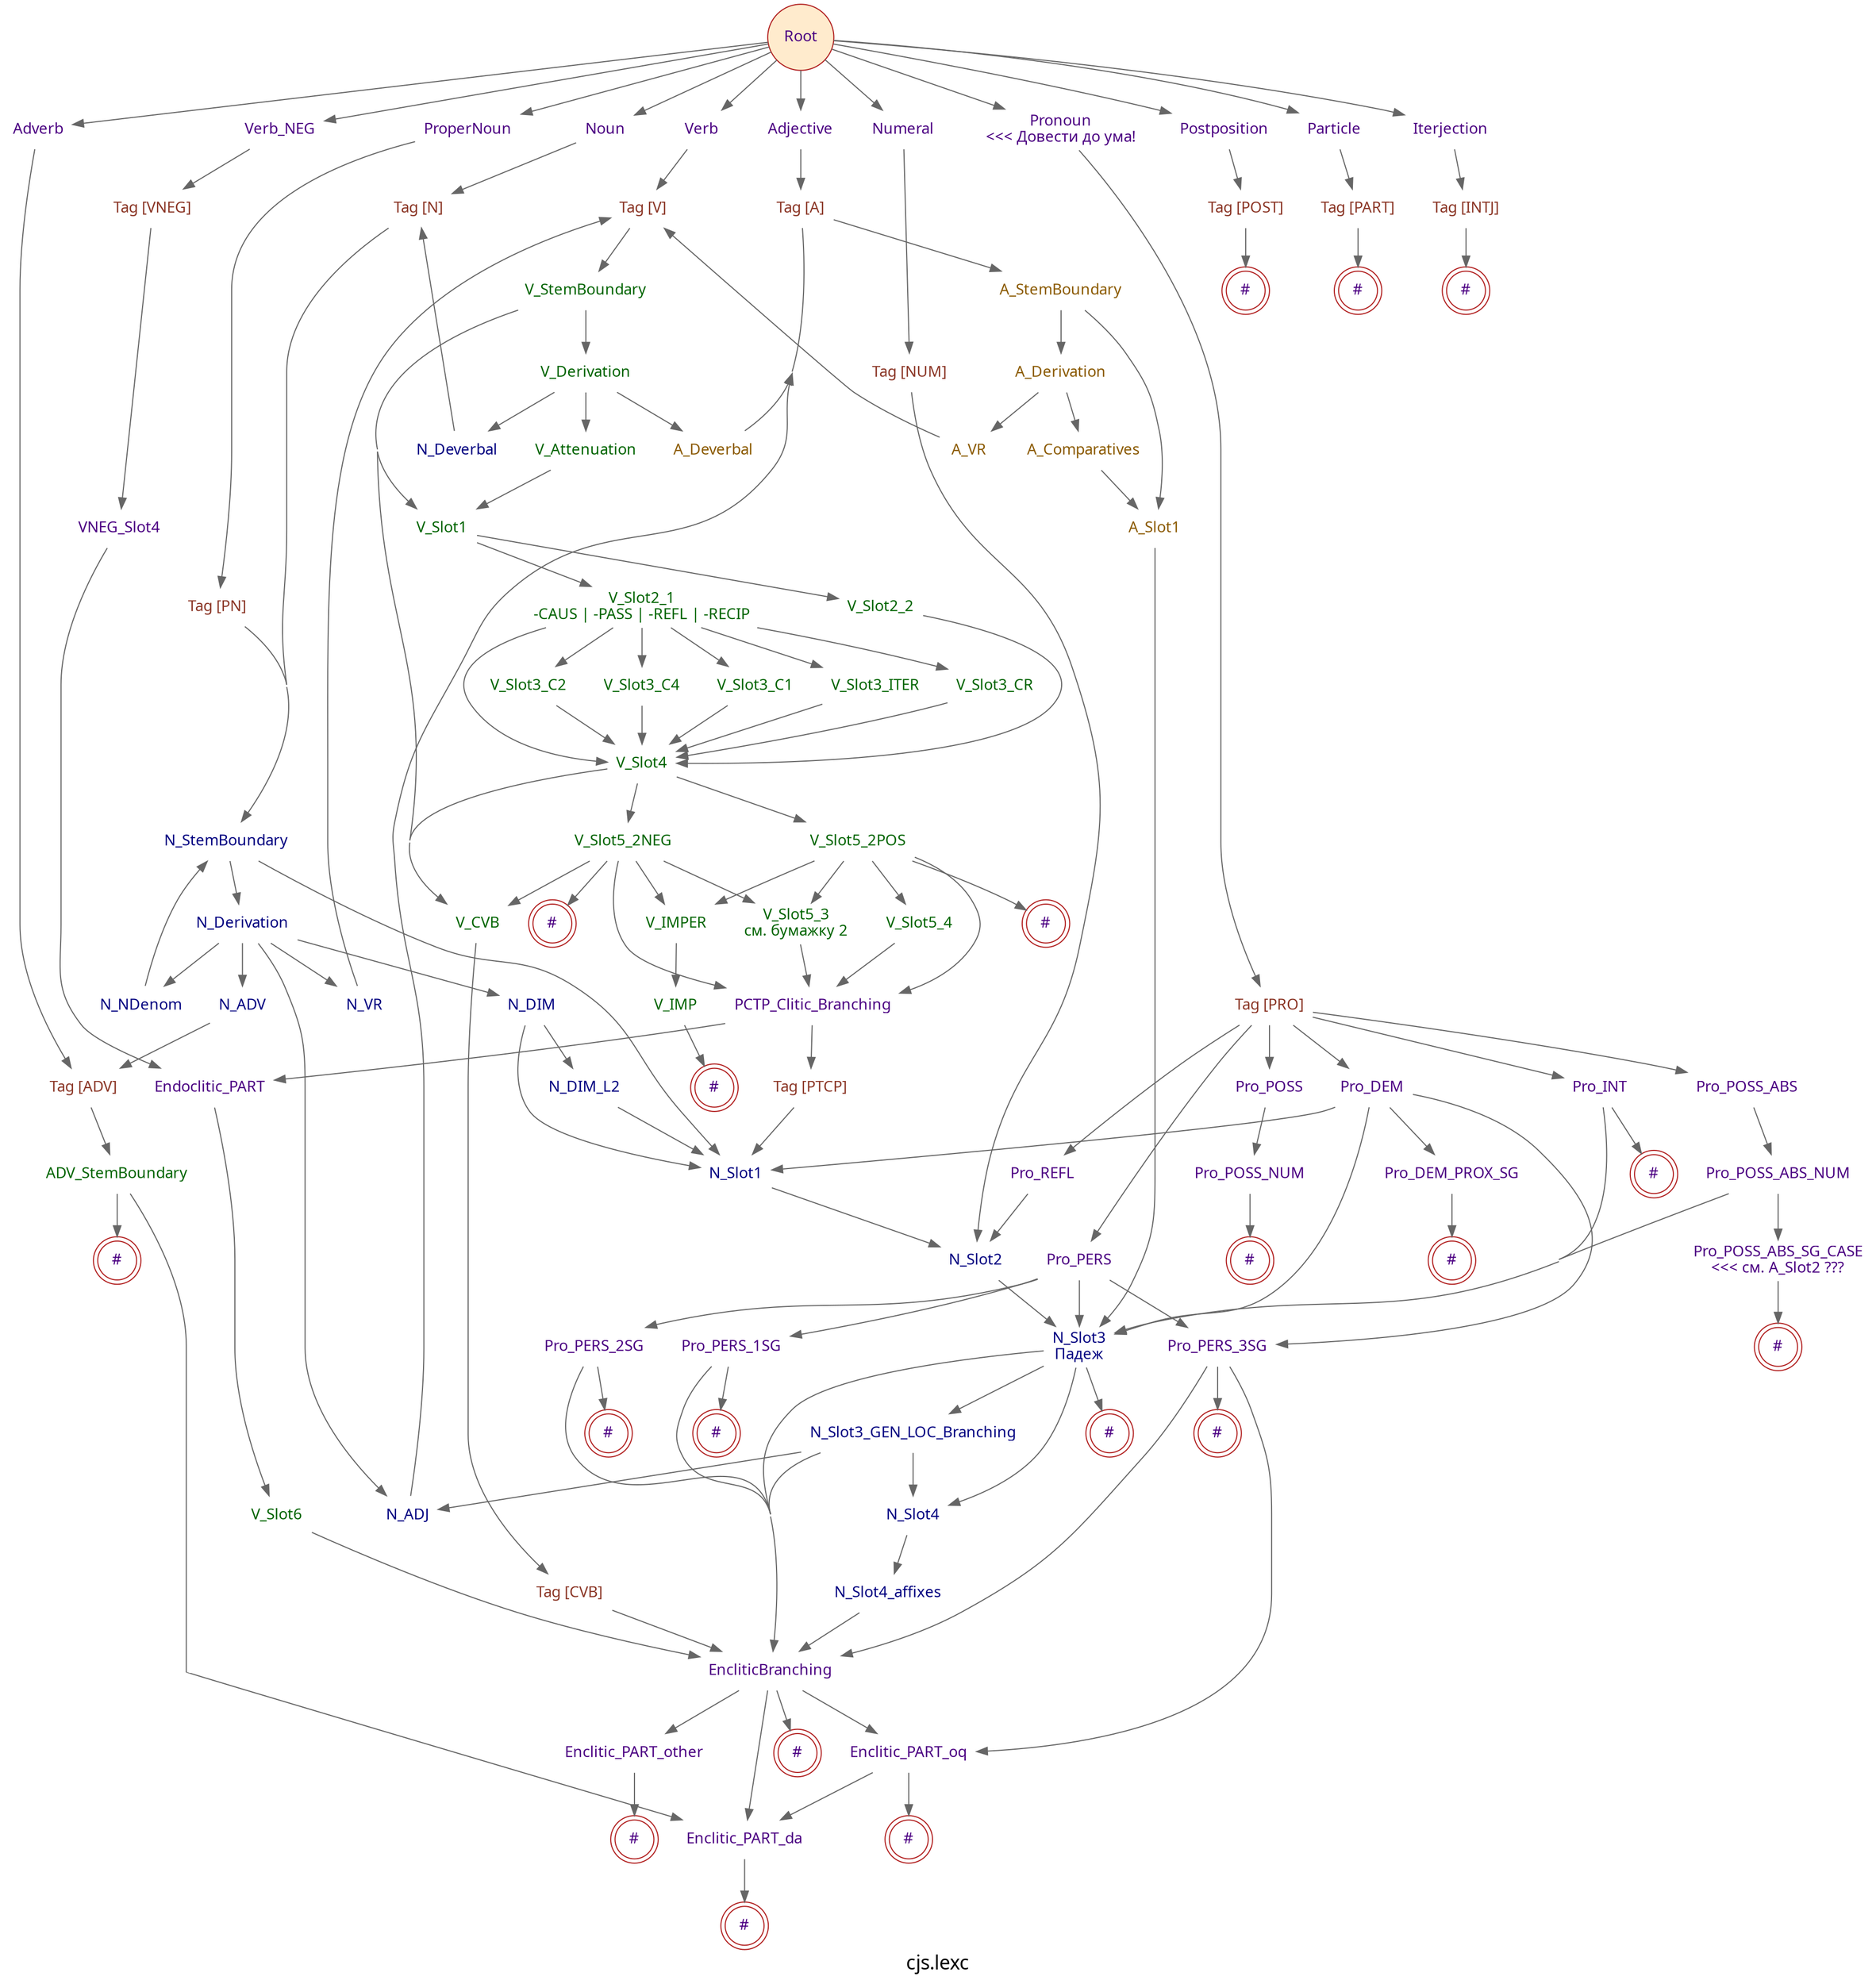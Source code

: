 digraph LEXC {
	graph [concentrate=true,
		fontname="PT Sans",
		fontsize=18,
		label="cjs.lexc"
	];
	node [fontcolor=indigo,
		fontname="PT Sans",
		fontsize=14,
		label="\N",
		shape=none
	];
	edge [color=gray40];
	subgraph Tags {
		graph [rank=same];
		Tag_N		 [fontcolor=tomato4,
			label="Tag [N]"];
		Tag_V		 [fontcolor=tomato4,
			label="Tag [V]"];
		Tag_A		 [fontcolor=tomato4,
			label="Tag [A]"];
	}
	subgraph POS {
		graph [rank=same];
		Noun		 [label=Noun];
		ProperNoun		 [label=ProperNoun];
		Pronoun		 [label="Pronoun\n<<< Довести до ума!"];
		Postposition		 [label=Postposition];
		Adjective		 [label=Adjective];
		Numeral		 [label=Numeral];
		Verb		 [label=Verb];
		Verb_NEG		 [label=Verb_NEG];
		Adverb		 [label=Adverb];
		Particle		 [label=Particle];
		Iterjection		 [label=Iterjection];
	}
	Root	 [color=firebrick,
		fillcolor=blanchedalmond,
		label=Root,
		shape=circle,
		style=filled];
	Root -> Noun;
	Root -> ProperNoun;
	Root -> Pronoun;
	Root -> Postposition;
	Root -> Adjective;
	Root -> Numeral;
	Root -> Verb;
	Root -> Verb_NEG;
	Root -> Adverb;
	Root -> Particle;
	Root -> Iterjection;
	Noun -> Tag_N;
	Tag_PN	 [fontcolor=tomato4,
		label="Tag [PN]"];
	ProperNoun -> Tag_PN;
	Tag_PRO	 [fontcolor=tomato4,
		label="Tag [PRO]"];
	Pronoun -> Tag_PRO;
	Tag_POST	 [fontcolor=tomato4,
		label="Tag [POST]"];
	Postposition -> Tag_POST;
	Adjective -> Tag_A;
	Tag_NUM	 [fontcolor=tomato4,
		label="Tag [NUM]"];
	Numeral -> Tag_NUM;
	Verb -> Tag_V;
	Tag_VNEG	 [fontcolor=tomato4,
		label="Tag [VNEG]"];
	Verb_NEG -> Tag_VNEG;
	Tag_ADV	 [fontcolor=tomato4,
		label="Tag [ADV]"];
	Adverb -> Tag_ADV;
	Tag_PART	 [fontcolor=tomato4,
		label="Tag [PART]"];
	Particle -> Tag_PART;
	Tag_INTJ	 [fontcolor=tomato4,
		label="Tag [INTJ]"];
	Iterjection -> Tag_INTJ;
	N_StemBoundary	 [fontcolor=navy,
		label=N_StemBoundary];
	Tag_N -> N_StemBoundary;
	Tag_PN -> N_StemBoundary;
	"Tag_INTJ_#"	 [color=firebrick,
		label="#",
		shape=doublecircle];
	Tag_INTJ -> "Tag_INTJ_#";
	V_StemBoundary	 [fontcolor=darkgreen,
		label=V_StemBoundary];
	Tag_V -> V_StemBoundary;
	VNEG_Slot4	 [label=VNEG_Slot4];
	Tag_VNEG -> VNEG_Slot4;
	"Tag_POST_#"	 [color=firebrick,
		label="#",
		shape=doublecircle];
	Tag_POST -> "Tag_POST_#";
	A_StemBoundary	 [fontcolor=orange4,
		label=A_StemBoundary];
	Tag_A -> A_StemBoundary;
	ADV_StemBoundary	 [fontcolor=darkgreen,
		label=ADV_StemBoundary];
	Tag_ADV -> ADV_StemBoundary;
	"Tag_PART_#"	 [color=firebrick,
		label="#",
		shape=doublecircle];
	Tag_PART -> "Tag_PART_#";
	N_Slot2	 [fontcolor=navy,
		label=N_Slot2];
	Tag_NUM -> N_Slot2;
	V_Derivation	 [fontcolor=darkgreen,
		label=V_Derivation];
	V_StemBoundary -> V_Derivation;
	V_Slot1	 [fontcolor=darkgreen,
		label=V_Slot1];
	V_StemBoundary -> V_Slot1;
	V_CVB	 [fontcolor=darkgreen,
		label=V_CVB];
	V_StemBoundary -> V_CVB;
	Endoclitic_PART	 [label=Endoclitic_PART];
	VNEG_Slot4 -> Endoclitic_PART;
	V_Attenuation	 [fontcolor=darkgreen,
		label=V_Attenuation];
	V_Derivation -> V_Attenuation;
	N_Deverbal	 [fontcolor=navy,
		label=N_Deverbal];
	V_Derivation -> N_Deverbal;
	A_Deverbal	 [fontcolor=orange4,
		label=A_Deverbal];
	V_Derivation -> A_Deverbal;
	V_Slot2_2	 [fontcolor=darkgreen,
		label=V_Slot2_2];
	V_Slot1 -> V_Slot2_2;
	V_Slot2_1	 [fontcolor=darkgreen,
		label="V_Slot2_1\n-CAUS | -PASS | -REFL | -RECIP"];
	V_Slot1 -> V_Slot2_1;
	Tag_CVB	 [fontcolor=tomato4,
		label="Tag [CVB]"];
	V_CVB -> Tag_CVB;
	V_Attenuation -> V_Slot1;
	N_Deverbal -> Tag_N;
	A_Deverbal -> Tag_A;
	V_Slot4	 [fontcolor=darkgreen,
		label=V_Slot4];
	V_Slot2_2 -> V_Slot4;
	V_Slot3_C2	 [fontcolor=darkgreen,
		label=V_Slot3_C2];
	V_Slot2_1 -> V_Slot3_C2;
	V_Slot3_C4	 [fontcolor=darkgreen,
		label=V_Slot3_C4];
	V_Slot2_1 -> V_Slot3_C4;
	V_Slot3_C1	 [fontcolor=darkgreen,
		label=V_Slot3_C1];
	V_Slot2_1 -> V_Slot3_C1;
	V_Slot3_ITER	 [fontcolor=darkgreen,
		label=V_Slot3_ITER];
	V_Slot2_1 -> V_Slot3_ITER;
	V_Slot2_1 -> V_Slot4;
	V_Slot3_CR	 [fontcolor=darkgreen,
		label=V_Slot3_CR];
	V_Slot2_1 -> V_Slot3_CR;
	V_Slot3_C2 -> V_Slot4;
	V_Slot3_C4 -> V_Slot4;
	V_Slot3_C1 -> V_Slot4;
	V_Slot3_ITER -> V_Slot4;
	V_Slot4 -> V_CVB;
	V_Slot5_2NEG	 [fontcolor=darkgreen,
		label=V_Slot5_2NEG];
	V_Slot4 -> V_Slot5_2NEG;
	V_Slot5_2POS	 [fontcolor=darkgreen,
		label=V_Slot5_2POS];
	V_Slot4 -> V_Slot5_2POS;
	V_Slot3_CR -> V_Slot4;
	V_Slot5_2NEG -> V_CVB;
	V_Slot5_3	 [fontcolor=darkgreen,
		label="V_Slot5_3\nсм. бумажку 2"];
	V_Slot5_2NEG -> V_Slot5_3;
	PCTP_Clitic_Branching	 [label=PCTP_Clitic_Branching];
	V_Slot5_2NEG -> PCTP_Clitic_Branching;
	V_IMPER	 [fontcolor=darkgreen,
		label=V_IMPER];
	V_Slot5_2NEG -> V_IMPER;
	"V_Slot5_2NEG_#"	 [color=firebrick,
		label="#",
		shape=doublecircle];
	V_Slot5_2NEG -> "V_Slot5_2NEG_#";
	V_Slot5_2POS -> V_Slot5_3;
	V_Slot5_4	 [fontcolor=darkgreen,
		label=V_Slot5_4];
	V_Slot5_2POS -> V_Slot5_4;
	V_Slot5_2POS -> PCTP_Clitic_Branching;
	"V_Slot5_2POS_#"	 [color=firebrick,
		label="#",
		shape=doublecircle];
	V_Slot5_2POS -> "V_Slot5_2POS_#";
	V_Slot5_2POS -> V_IMPER;
	V_Slot5_3 -> PCTP_Clitic_Branching;
	V_Slot5_4 -> PCTP_Clitic_Branching;
	PCTP_Clitic_Branching -> Endoclitic_PART;
	Tag_PTCP	 [fontcolor=tomato4,
		label="Tag [PTCP]"];
	PCTP_Clitic_Branching -> Tag_PTCP;
	V_IMP	 [fontcolor=darkgreen,
		label=V_IMP];
	V_IMPER -> V_IMP;
	V_Slot6	 [fontcolor=darkgreen,
		label=V_Slot6];
	Endoclitic_PART -> V_Slot6;
	"V_IMP_#"	 [color=firebrick,
		label="#",
		shape=doublecircle];
	V_IMP -> "V_IMP_#";
	N_Slot1	 [fontcolor=navy,
		label=N_Slot1];
	Tag_PTCP -> N_Slot1;
	EncliticBranching	 [label=EncliticBranching];
	V_Slot6 -> EncliticBranching;
	Enclitic_PART_oq	 [label=Enclitic_PART_oq];
	EncliticBranching -> Enclitic_PART_oq;
	Enclitic_PART_other	 [label=Enclitic_PART_other];
	EncliticBranching -> Enclitic_PART_other;
	Enclitic_PART_da	 [label=Enclitic_PART_da];
	EncliticBranching -> Enclitic_PART_da;
	"EncliticBranching_#"	 [color=firebrick,
		label="#",
		shape=doublecircle];
	EncliticBranching -> "EncliticBranching_#";
	Tag_CVB -> EncliticBranching;
	N_Slot1 -> N_Slot2;
	Enclitic_PART_oq -> Enclitic_PART_da;
	"Enclitic_PART_oq_#"	 [color=firebrick,
		label="#",
		shape=doublecircle];
	Enclitic_PART_oq -> "Enclitic_PART_oq_#";
	"Enclitic_PART_other_#"	 [color=firebrick,
		label="#",
		shape=doublecircle];
	Enclitic_PART_other -> "Enclitic_PART_other_#";
	"Enclitic_PART_da_#"	 [color=firebrick,
		label="#",
		shape=doublecircle];
	Enclitic_PART_da -> "Enclitic_PART_da_#";
	ADV_StemBoundary -> Enclitic_PART_da;
	"ADV_StemBoundary_#"	 [color=firebrick,
		label="#",
		shape=doublecircle];
	ADV_StemBoundary -> "ADV_StemBoundary_#";
	N_StemBoundary -> N_Slot1;
	N_Derivation	 [fontcolor=navy,
		label=N_Derivation];
	N_StemBoundary -> N_Derivation;
	N_DIM	 [fontcolor=navy,
		label=N_DIM];
	N_Derivation -> N_DIM;
	N_ADJ	 [fontcolor=navy,
		label=N_ADJ];
	N_Derivation -> N_ADJ;
	N_NDenom	 [fontcolor=navy,
		label=N_NDenom];
	N_Derivation -> N_NDenom;
	N_VR	 [fontcolor=navy,
		label=N_VR];
	N_Derivation -> N_VR;
	N_ADV	 [fontcolor=navy,
		label=N_ADV];
	N_Derivation -> N_ADV;
	N_DIM -> N_Slot1;
	N_DIM_L2	 [fontcolor=navy,
		label=N_DIM_L2];
	N_DIM -> N_DIM_L2;
	N_ADJ -> Tag_A;
	N_NDenom -> N_StemBoundary;
	N_VR -> Tag_V;
	N_ADV -> Tag_ADV;
	N_Slot3	 [fontcolor=navy,
		label="N_Slot3\nПадеж"];
	N_Slot2 -> N_Slot3;
	N_Slot3 -> EncliticBranching;
	"N_Slot3_#"	 [color=firebrick,
		label="#",
		shape=doublecircle];
	N_Slot3 -> "N_Slot3_#";
	N_Slot3_GEN_LOC_Branching	 [fontcolor=navy,
		label=N_Slot3_GEN_LOC_Branching];
	N_Slot3 -> N_Slot3_GEN_LOC_Branching;
	N_Slot4	 [fontcolor=navy,
		label=N_Slot4];
	N_Slot3 -> N_Slot4;
	N_Slot3_GEN_LOC_Branching -> EncliticBranching;
	N_Slot3_GEN_LOC_Branching -> N_ADJ;
	N_Slot3_GEN_LOC_Branching -> N_Slot4;
	N_Slot4_affixes	 [fontcolor=navy,
		label=N_Slot4_affixes];
	N_Slot4 -> N_Slot4_affixes;
	N_Slot4_affixes -> EncliticBranching;
	N_DIM_L2 -> N_Slot1;
	A_Derivation	 [fontcolor=orange4,
		label=A_Derivation];
	A_StemBoundary -> A_Derivation;
	A_Slot1	 [fontcolor=orange4,
		label=A_Slot1];
	A_StemBoundary -> A_Slot1;
	A_VR	 [fontcolor=orange4,
		label=A_VR];
	A_Derivation -> A_VR;
	A_Comparatives	 [fontcolor=orange4,
		label=A_Comparatives];
	A_Derivation -> A_Comparatives;
	A_Slot1 -> N_Slot3;
	A_VR -> Tag_V;
	A_Comparatives -> A_Slot1;
	Pro_PERS	 [label=Pro_PERS];
	Tag_PRO -> Pro_PERS;
	Pro_POSS	 [label=Pro_POSS];
	Tag_PRO -> Pro_POSS;
	Pro_POSS_ABS	 [label=Pro_POSS_ABS];
	Tag_PRO -> Pro_POSS_ABS;
	Pro_DEM	 [label=Pro_DEM];
	Tag_PRO -> Pro_DEM;
	Pro_INT	 [label=Pro_INT];
	Tag_PRO -> Pro_INT;
	Pro_REFL	 [label=Pro_REFL];
	Tag_PRO -> Pro_REFL;
	Pro_PERS -> N_Slot3;
	Pro_PERS_1SG	 [label=Pro_PERS_1SG];
	Pro_PERS -> Pro_PERS_1SG;
	Pro_PERS_2SG	 [label=Pro_PERS_2SG];
	Pro_PERS -> Pro_PERS_2SG;
	Pro_PERS_3SG	 [label=Pro_PERS_3SG];
	Pro_PERS -> Pro_PERS_3SG;
	Pro_POSS_NUM	 [label=Pro_POSS_NUM];
	Pro_POSS -> Pro_POSS_NUM;
	Pro_POSS_ABS_NUM	 [label=Pro_POSS_ABS_NUM];
	Pro_POSS_ABS -> Pro_POSS_ABS_NUM;
	Pro_DEM -> N_Slot1;
	Pro_DEM -> N_Slot3;
	Pro_DEM -> Pro_PERS_3SG;
	Pro_DEM_PROX_SG	 [label=Pro_DEM_PROX_SG];
	Pro_DEM -> Pro_DEM_PROX_SG;
	Pro_INT -> N_Slot3;
	"Pro_INT_#"	 [color=firebrick,
		label="#",
		shape=doublecircle];
	Pro_INT -> "Pro_INT_#";
	Pro_REFL -> N_Slot2;
	Pro_PERS_1SG -> EncliticBranching;
	"Pro_PERS_1SG_#"	 [color=firebrick,
		label="#",
		shape=doublecircle];
	Pro_PERS_1SG -> "Pro_PERS_1SG_#";
	Pro_PERS_2SG -> EncliticBranching;
	"Pro_PERS_2SG_#"	 [color=firebrick,
		label="#",
		shape=doublecircle];
	Pro_PERS_2SG -> "Pro_PERS_2SG_#";
	Pro_PERS_3SG -> EncliticBranching;
	Pro_PERS_3SG -> Enclitic_PART_oq;
	"Pro_PERS_3SG_#"	 [color=firebrick,
		label="#",
		shape=doublecircle];
	Pro_PERS_3SG -> "Pro_PERS_3SG_#";
	"Pro_POSS_NUM_#"	 [color=firebrick,
		label="#",
		shape=doublecircle];
	Pro_POSS_NUM -> "Pro_POSS_NUM_#";
	Pro_POSS_ABS_NUM -> N_Slot3;
	Pro_POSS_ABS_SG_CASE	 [label="Pro_POSS_ABS_SG_CASE\n<<< см. A_Slot2 ???"];
	Pro_POSS_ABS_NUM -> Pro_POSS_ABS_SG_CASE;
	"Pro_POSS_ABS_SG_CASE_#"	 [color=firebrick,
		label="#",
		shape=doublecircle];
	Pro_POSS_ABS_SG_CASE -> "Pro_POSS_ABS_SG_CASE_#";
	"Pro_DEM_PROX_SG_#"	 [color=firebrick,
		label="#",
		shape=doublecircle];
	Pro_DEM_PROX_SG -> "Pro_DEM_PROX_SG_#";
}
